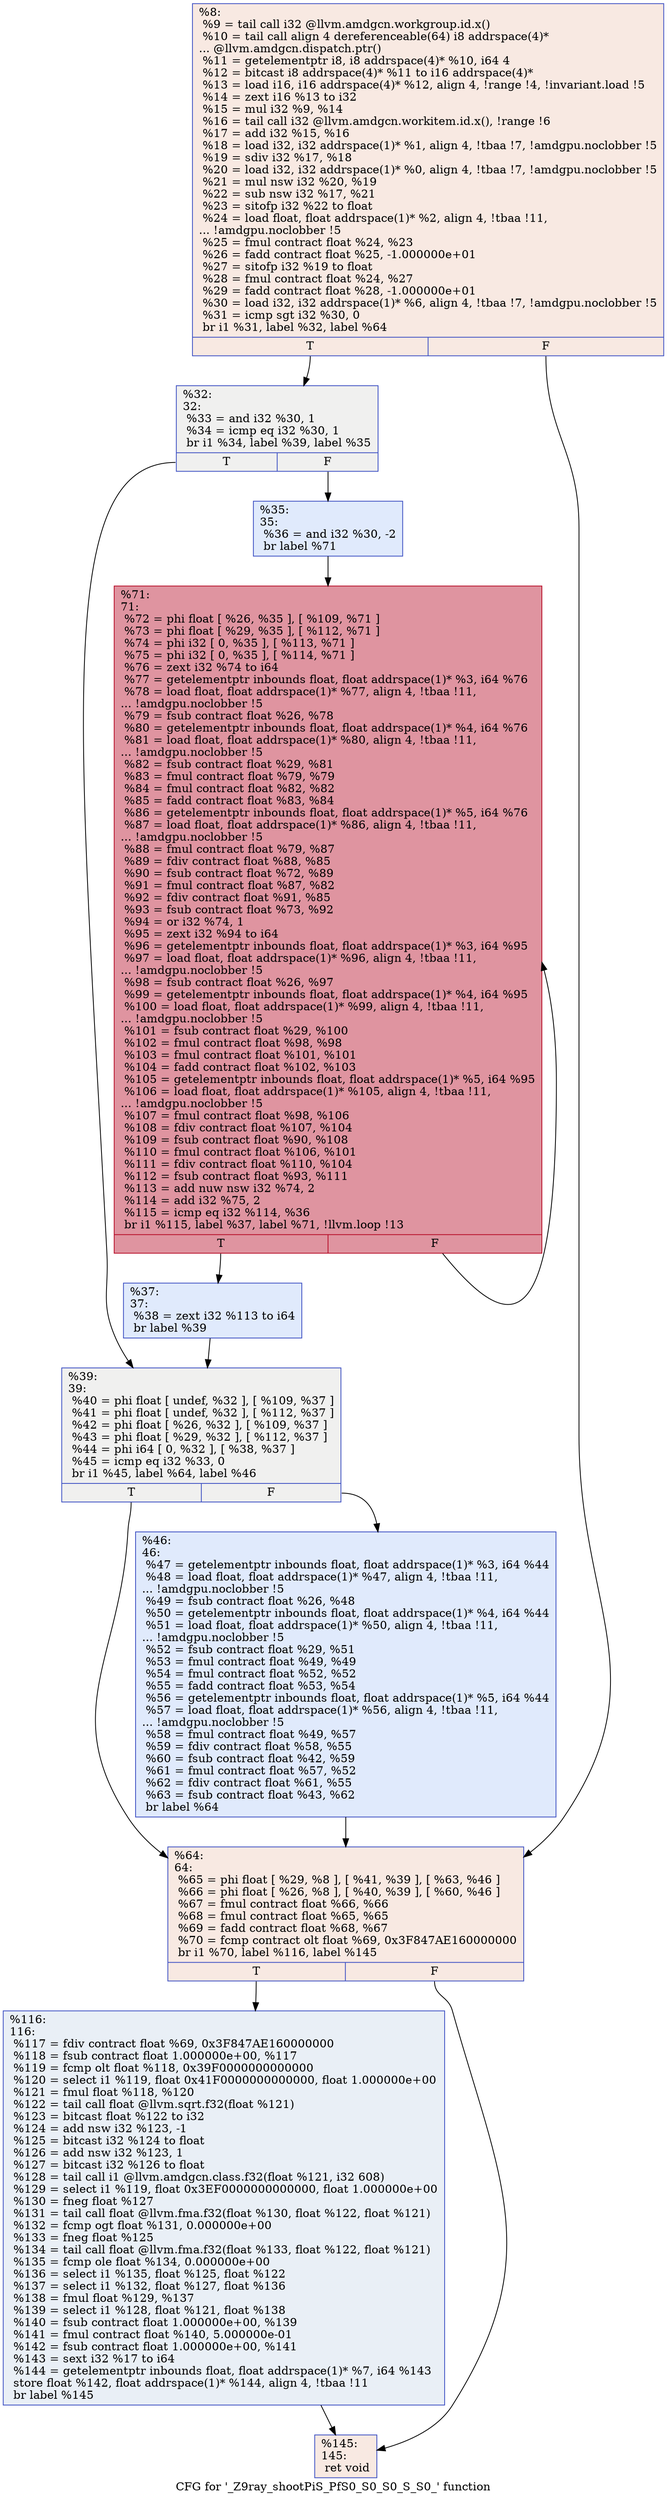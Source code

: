 digraph "CFG for '_Z9ray_shootPiS_PfS0_S0_S0_S_S0_' function" {
	label="CFG for '_Z9ray_shootPiS_PfS0_S0_S0_S_S0_' function";

	Node0x601abd0 [shape=record,color="#3d50c3ff", style=filled, fillcolor="#efcebd70",label="{%8:\l  %9 = tail call i32 @llvm.amdgcn.workgroup.id.x()\l  %10 = tail call align 4 dereferenceable(64) i8 addrspace(4)*\l... @llvm.amdgcn.dispatch.ptr()\l  %11 = getelementptr i8, i8 addrspace(4)* %10, i64 4\l  %12 = bitcast i8 addrspace(4)* %11 to i16 addrspace(4)*\l  %13 = load i16, i16 addrspace(4)* %12, align 4, !range !4, !invariant.load !5\l  %14 = zext i16 %13 to i32\l  %15 = mul i32 %9, %14\l  %16 = tail call i32 @llvm.amdgcn.workitem.id.x(), !range !6\l  %17 = add i32 %15, %16\l  %18 = load i32, i32 addrspace(1)* %1, align 4, !tbaa !7, !amdgpu.noclobber !5\l  %19 = sdiv i32 %17, %18\l  %20 = load i32, i32 addrspace(1)* %0, align 4, !tbaa !7, !amdgpu.noclobber !5\l  %21 = mul nsw i32 %20, %19\l  %22 = sub nsw i32 %17, %21\l  %23 = sitofp i32 %22 to float\l  %24 = load float, float addrspace(1)* %2, align 4, !tbaa !11,\l... !amdgpu.noclobber !5\l  %25 = fmul contract float %24, %23\l  %26 = fadd contract float %25, -1.000000e+01\l  %27 = sitofp i32 %19 to float\l  %28 = fmul contract float %24, %27\l  %29 = fadd contract float %28, -1.000000e+01\l  %30 = load i32, i32 addrspace(1)* %6, align 4, !tbaa !7, !amdgpu.noclobber !5\l  %31 = icmp sgt i32 %30, 0\l  br i1 %31, label %32, label %64\l|{<s0>T|<s1>F}}"];
	Node0x601abd0:s0 -> Node0x601ec00;
	Node0x601abd0:s1 -> Node0x601ec90;
	Node0x601ec00 [shape=record,color="#3d50c3ff", style=filled, fillcolor="#dedcdb70",label="{%32:\l32:                                               \l  %33 = and i32 %30, 1\l  %34 = icmp eq i32 %30, 1\l  br i1 %34, label %39, label %35\l|{<s0>T|<s1>F}}"];
	Node0x601ec00:s0 -> Node0x601ca60;
	Node0x601ec00:s1 -> Node0x601f070;
	Node0x601f070 [shape=record,color="#3d50c3ff", style=filled, fillcolor="#b9d0f970",label="{%35:\l35:                                               \l  %36 = and i32 %30, -2\l  br label %71\l}"];
	Node0x601f070 -> Node0x601f270;
	Node0x601f330 [shape=record,color="#3d50c3ff", style=filled, fillcolor="#b9d0f970",label="{%37:\l37:                                               \l  %38 = zext i32 %113 to i64\l  br label %39\l}"];
	Node0x601f330 -> Node0x601ca60;
	Node0x601ca60 [shape=record,color="#3d50c3ff", style=filled, fillcolor="#dedcdb70",label="{%39:\l39:                                               \l  %40 = phi float [ undef, %32 ], [ %109, %37 ]\l  %41 = phi float [ undef, %32 ], [ %112, %37 ]\l  %42 = phi float [ %26, %32 ], [ %109, %37 ]\l  %43 = phi float [ %29, %32 ], [ %112, %37 ]\l  %44 = phi i64 [ 0, %32 ], [ %38, %37 ]\l  %45 = icmp eq i32 %33, 0\l  br i1 %45, label %64, label %46\l|{<s0>T|<s1>F}}"];
	Node0x601ca60:s0 -> Node0x601ec90;
	Node0x601ca60:s1 -> Node0x601fdc0;
	Node0x601fdc0 [shape=record,color="#3d50c3ff", style=filled, fillcolor="#b9d0f970",label="{%46:\l46:                                               \l  %47 = getelementptr inbounds float, float addrspace(1)* %3, i64 %44\l  %48 = load float, float addrspace(1)* %47, align 4, !tbaa !11,\l... !amdgpu.noclobber !5\l  %49 = fsub contract float %26, %48\l  %50 = getelementptr inbounds float, float addrspace(1)* %4, i64 %44\l  %51 = load float, float addrspace(1)* %50, align 4, !tbaa !11,\l... !amdgpu.noclobber !5\l  %52 = fsub contract float %29, %51\l  %53 = fmul contract float %49, %49\l  %54 = fmul contract float %52, %52\l  %55 = fadd contract float %53, %54\l  %56 = getelementptr inbounds float, float addrspace(1)* %5, i64 %44\l  %57 = load float, float addrspace(1)* %56, align 4, !tbaa !11,\l... !amdgpu.noclobber !5\l  %58 = fmul contract float %49, %57\l  %59 = fdiv contract float %58, %55\l  %60 = fsub contract float %42, %59\l  %61 = fmul contract float %57, %52\l  %62 = fdiv contract float %61, %55\l  %63 = fsub contract float %43, %62\l  br label %64\l}"];
	Node0x601fdc0 -> Node0x601ec90;
	Node0x601ec90 [shape=record,color="#3d50c3ff", style=filled, fillcolor="#efcebd70",label="{%64:\l64:                                               \l  %65 = phi float [ %29, %8 ], [ %41, %39 ], [ %63, %46 ]\l  %66 = phi float [ %26, %8 ], [ %40, %39 ], [ %60, %46 ]\l  %67 = fmul contract float %66, %66\l  %68 = fmul contract float %65, %65\l  %69 = fadd contract float %68, %67\l  %70 = fcmp contract olt float %69, 0x3F847AE160000000\l  br i1 %70, label %116, label %145\l|{<s0>T|<s1>F}}"];
	Node0x601ec90:s0 -> Node0x601ef70;
	Node0x601ec90:s1 -> Node0x6021620;
	Node0x601f270 [shape=record,color="#b70d28ff", style=filled, fillcolor="#b70d2870",label="{%71:\l71:                                               \l  %72 = phi float [ %26, %35 ], [ %109, %71 ]\l  %73 = phi float [ %29, %35 ], [ %112, %71 ]\l  %74 = phi i32 [ 0, %35 ], [ %113, %71 ]\l  %75 = phi i32 [ 0, %35 ], [ %114, %71 ]\l  %76 = zext i32 %74 to i64\l  %77 = getelementptr inbounds float, float addrspace(1)* %3, i64 %76\l  %78 = load float, float addrspace(1)* %77, align 4, !tbaa !11,\l... !amdgpu.noclobber !5\l  %79 = fsub contract float %26, %78\l  %80 = getelementptr inbounds float, float addrspace(1)* %4, i64 %76\l  %81 = load float, float addrspace(1)* %80, align 4, !tbaa !11,\l... !amdgpu.noclobber !5\l  %82 = fsub contract float %29, %81\l  %83 = fmul contract float %79, %79\l  %84 = fmul contract float %82, %82\l  %85 = fadd contract float %83, %84\l  %86 = getelementptr inbounds float, float addrspace(1)* %5, i64 %76\l  %87 = load float, float addrspace(1)* %86, align 4, !tbaa !11,\l... !amdgpu.noclobber !5\l  %88 = fmul contract float %79, %87\l  %89 = fdiv contract float %88, %85\l  %90 = fsub contract float %72, %89\l  %91 = fmul contract float %87, %82\l  %92 = fdiv contract float %91, %85\l  %93 = fsub contract float %73, %92\l  %94 = or i32 %74, 1\l  %95 = zext i32 %94 to i64\l  %96 = getelementptr inbounds float, float addrspace(1)* %3, i64 %95\l  %97 = load float, float addrspace(1)* %96, align 4, !tbaa !11,\l... !amdgpu.noclobber !5\l  %98 = fsub contract float %26, %97\l  %99 = getelementptr inbounds float, float addrspace(1)* %4, i64 %95\l  %100 = load float, float addrspace(1)* %99, align 4, !tbaa !11,\l... !amdgpu.noclobber !5\l  %101 = fsub contract float %29, %100\l  %102 = fmul contract float %98, %98\l  %103 = fmul contract float %101, %101\l  %104 = fadd contract float %102, %103\l  %105 = getelementptr inbounds float, float addrspace(1)* %5, i64 %95\l  %106 = load float, float addrspace(1)* %105, align 4, !tbaa !11,\l... !amdgpu.noclobber !5\l  %107 = fmul contract float %98, %106\l  %108 = fdiv contract float %107, %104\l  %109 = fsub contract float %90, %108\l  %110 = fmul contract float %106, %101\l  %111 = fdiv contract float %110, %104\l  %112 = fsub contract float %93, %111\l  %113 = add nuw nsw i32 %74, 2\l  %114 = add i32 %75, 2\l  %115 = icmp eq i32 %114, %36\l  br i1 %115, label %37, label %71, !llvm.loop !13\l|{<s0>T|<s1>F}}"];
	Node0x601f270:s0 -> Node0x601f330;
	Node0x601f270:s1 -> Node0x601f270;
	Node0x601ef70 [shape=record,color="#3d50c3ff", style=filled, fillcolor="#cedaeb70",label="{%116:\l116:                                              \l  %117 = fdiv contract float %69, 0x3F847AE160000000\l  %118 = fsub contract float 1.000000e+00, %117\l  %119 = fcmp olt float %118, 0x39F0000000000000\l  %120 = select i1 %119, float 0x41F0000000000000, float 1.000000e+00\l  %121 = fmul float %118, %120\l  %122 = tail call float @llvm.sqrt.f32(float %121)\l  %123 = bitcast float %122 to i32\l  %124 = add nsw i32 %123, -1\l  %125 = bitcast i32 %124 to float\l  %126 = add nsw i32 %123, 1\l  %127 = bitcast i32 %126 to float\l  %128 = tail call i1 @llvm.amdgcn.class.f32(float %121, i32 608)\l  %129 = select i1 %119, float 0x3EF0000000000000, float 1.000000e+00\l  %130 = fneg float %127\l  %131 = tail call float @llvm.fma.f32(float %130, float %122, float %121)\l  %132 = fcmp ogt float %131, 0.000000e+00\l  %133 = fneg float %125\l  %134 = tail call float @llvm.fma.f32(float %133, float %122, float %121)\l  %135 = fcmp ole float %134, 0.000000e+00\l  %136 = select i1 %135, float %125, float %122\l  %137 = select i1 %132, float %127, float %136\l  %138 = fmul float %129, %137\l  %139 = select i1 %128, float %121, float %138\l  %140 = fsub contract float 1.000000e+00, %139\l  %141 = fmul contract float %140, 5.000000e-01\l  %142 = fsub contract float 1.000000e+00, %141\l  %143 = sext i32 %17 to i64\l  %144 = getelementptr inbounds float, float addrspace(1)* %7, i64 %143\l  store float %142, float addrspace(1)* %144, align 4, !tbaa !11\l  br label %145\l}"];
	Node0x601ef70 -> Node0x6021620;
	Node0x6021620 [shape=record,color="#3d50c3ff", style=filled, fillcolor="#efcebd70",label="{%145:\l145:                                              \l  ret void\l}"];
}

